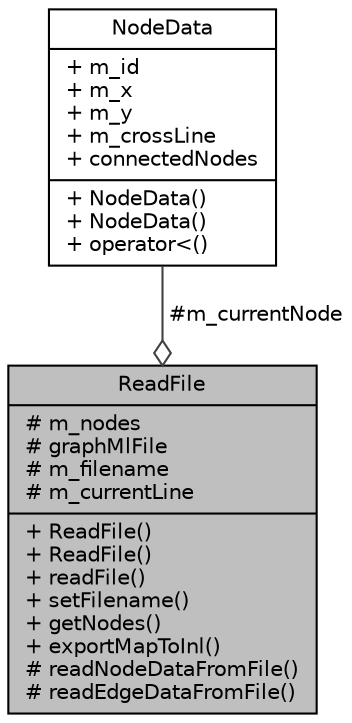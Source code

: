 digraph "ReadFile"
{
 // LATEX_PDF_SIZE
  edge [fontname="Helvetica",fontsize="10",labelfontname="Helvetica",labelfontsize="10"];
  node [fontname="Helvetica",fontsize="10",shape=record];
  Node1 [label="{ReadFile\n|# m_nodes\l# graphMlFile\l# m_filename\l# m_currentLine\l|+ ReadFile()\l+ ReadFile()\l+ readFile()\l+ setFilename()\l+ getNodes()\l+ exportMapToInl()\l# readNodeDataFromFile()\l# readEdgeDataFromFile()\l}",height=0.2,width=0.4,color="black", fillcolor="grey75", style="filled", fontcolor="black",tooltip=" "];
  Node2 -> Node1 [color="grey25",fontsize="10",style="solid",label=" #m_currentNode" ,arrowhead="odiamond",fontname="Helvetica"];
  Node2 [label="{NodeData\n|+ m_id\l+ m_x\l+ m_y\l+ m_crossLine\l+ connectedNodes\l|+ NodeData()\l+ NodeData()\l+ operator\<()\l}",height=0.2,width=0.4,color="black", fillcolor="white", style="filled",URL="$struct_node_data.html",tooltip=" "];
}
